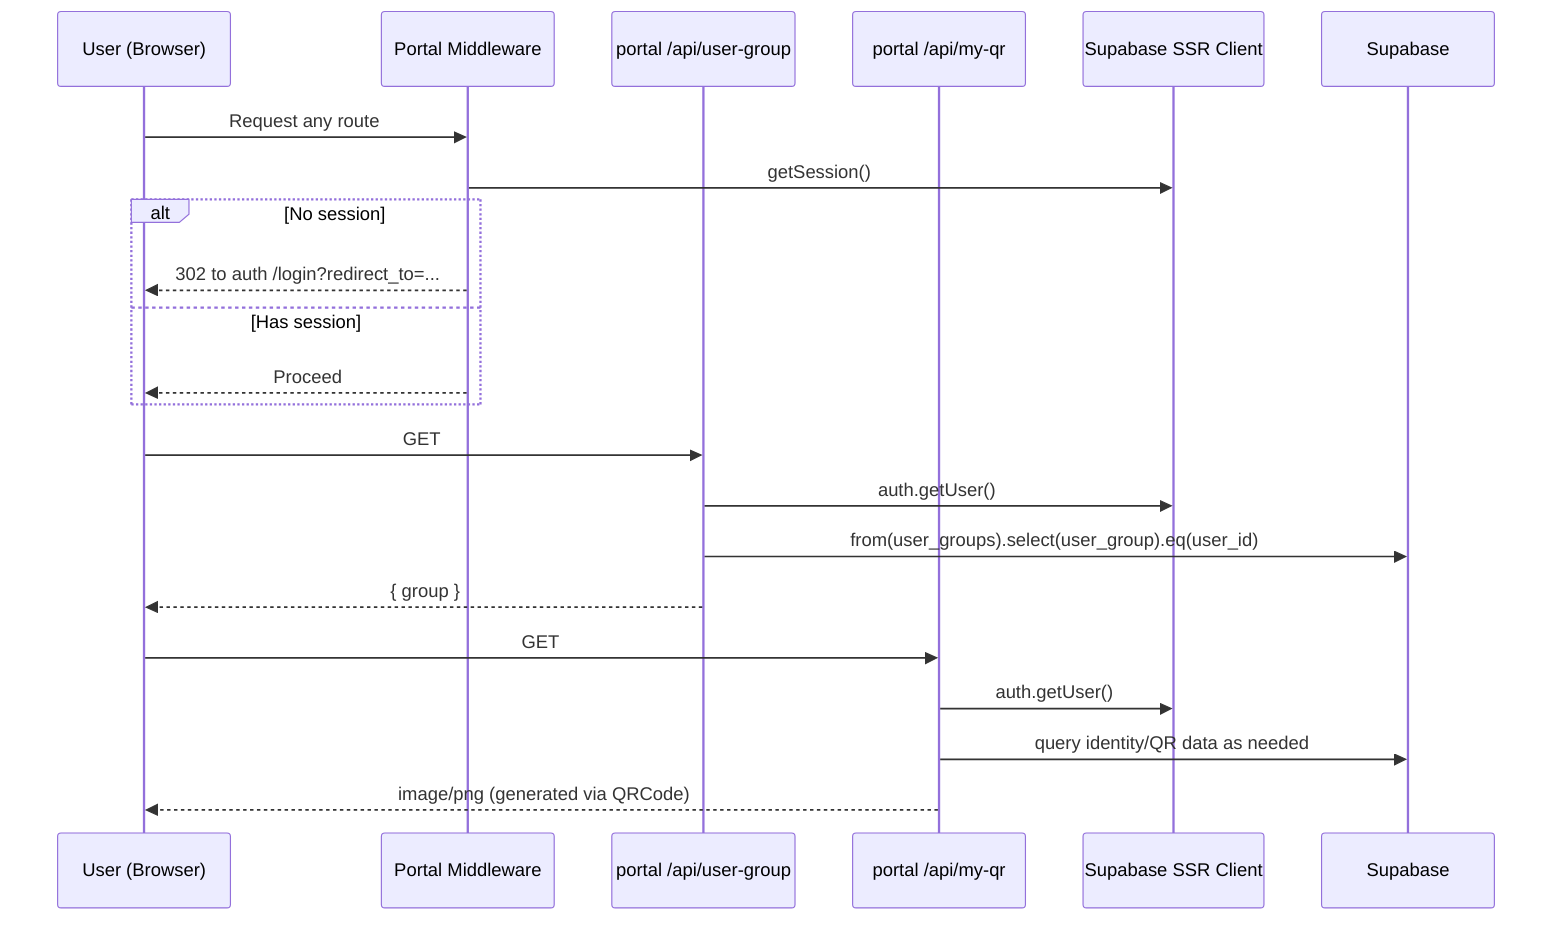 sequenceDiagram
  participant U as User (Browser)
  participant MW as Portal Middleware
  participant API1 as portal /api/user-group
  participant API2 as portal /api/my-qr
  participant SSR as Supabase SSR Client
  participant Supa as Supabase

  U->>MW: Request any route
  MW->>SSR: getSession()
  alt No session
    MW-->>U: 302 to auth /login?redirect_to=...
  else Has session
    MW-->>U: Proceed
  end

  U->>API1: GET
  API1->>SSR: auth.getUser()
  API1->>Supa: from(user_groups).select(user_group).eq(user_id)
  API1-->>U: { group }

  U->>API2: GET
  API2->>SSR: auth.getUser()
  API2->>Supa: query identity/QR data as needed
  API2-->>U: image/png (generated via QRCode)